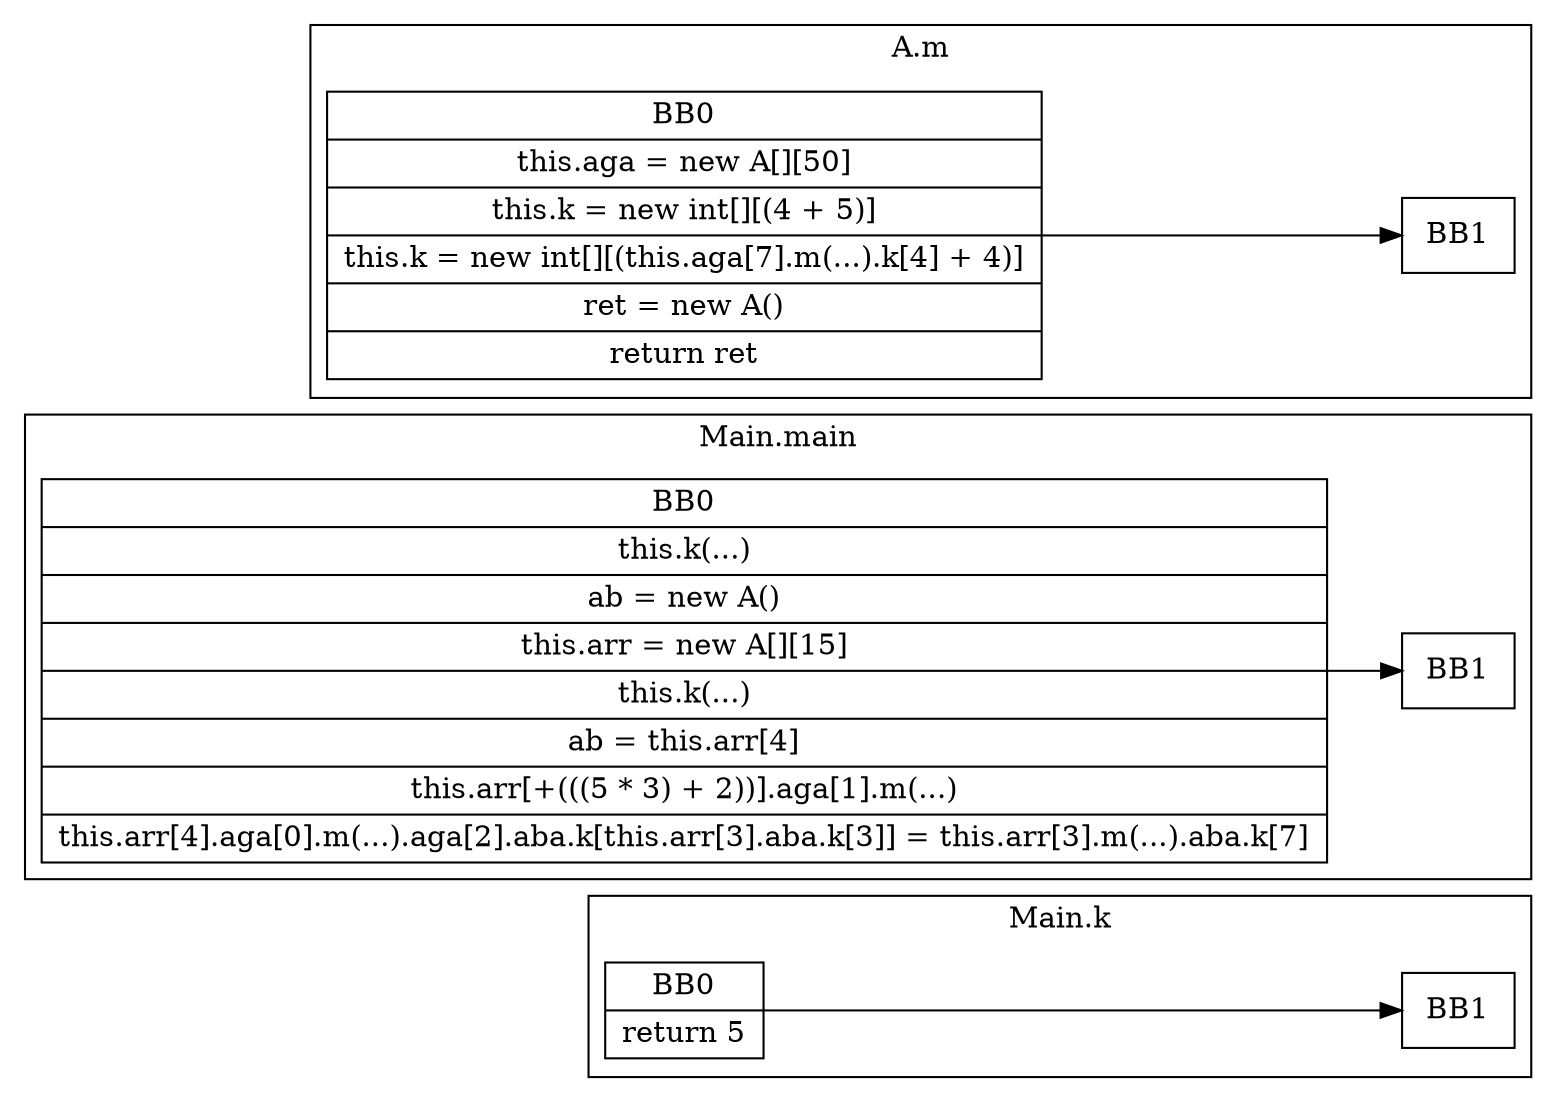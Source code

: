 digraph G {
  graph [ rankdir = "LR" ];
  subgraph cluster_0 {
    label = "Main.k"
    M0_BB0 [
      shape="record"
      label="BB0|return 5"
    ];
    M0_BB0 -> M0_BB1;
    M0_BB1 [
      shape="record"
      label="BB1"
    ];
  }
  subgraph cluster_1 {
    label = "Main.main"
    M1_BB0 [
      shape="record"
      label="BB0|this.k(...)|ab = new A()|this.arr = new A[][15]|this.k(...)|ab = this.arr[4]|this.arr[+(((5 * 3) + 2))].aga[1].m(...)|this.arr[4].aga[0].m(...).aga[2].aba.k[this.arr[3].aba.k[3]] = this.arr[3].m(...).aba.k[7]"
    ];
    M1_BB0 -> M1_BB1;
    M1_BB1 [
      shape="record"
      label="BB1"
    ];
  }
  subgraph cluster_2 {
    label = "A.m"
    M2_BB0 [
      shape="record"
      label="BB0|this.aga = new A[][50]|this.k = new int[][(4 + 5)]|this.k = new int[][(this.aga[7].m(...).k[4] + 4)]|ret = new A()|return ret"
    ];
    M2_BB0 -> M2_BB1;
    M2_BB1 [
      shape="record"
      label="BB1"
    ];
  }
}
